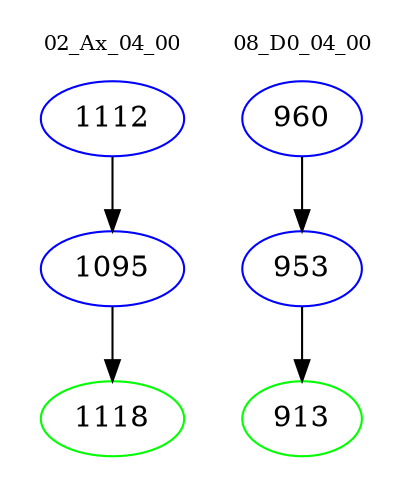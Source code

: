 digraph{
subgraph cluster_0 {
color = white
label = "02_Ax_04_00";
fontsize=10;
T0_1112 [label="1112", color="blue"]
T0_1112 -> T0_1095 [color="black"]
T0_1095 [label="1095", color="blue"]
T0_1095 -> T0_1118 [color="black"]
T0_1118 [label="1118", color="green"]
}
subgraph cluster_1 {
color = white
label = "08_D0_04_00";
fontsize=10;
T1_960 [label="960", color="blue"]
T1_960 -> T1_953 [color="black"]
T1_953 [label="953", color="blue"]
T1_953 -> T1_913 [color="black"]
T1_913 [label="913", color="green"]
}
}
